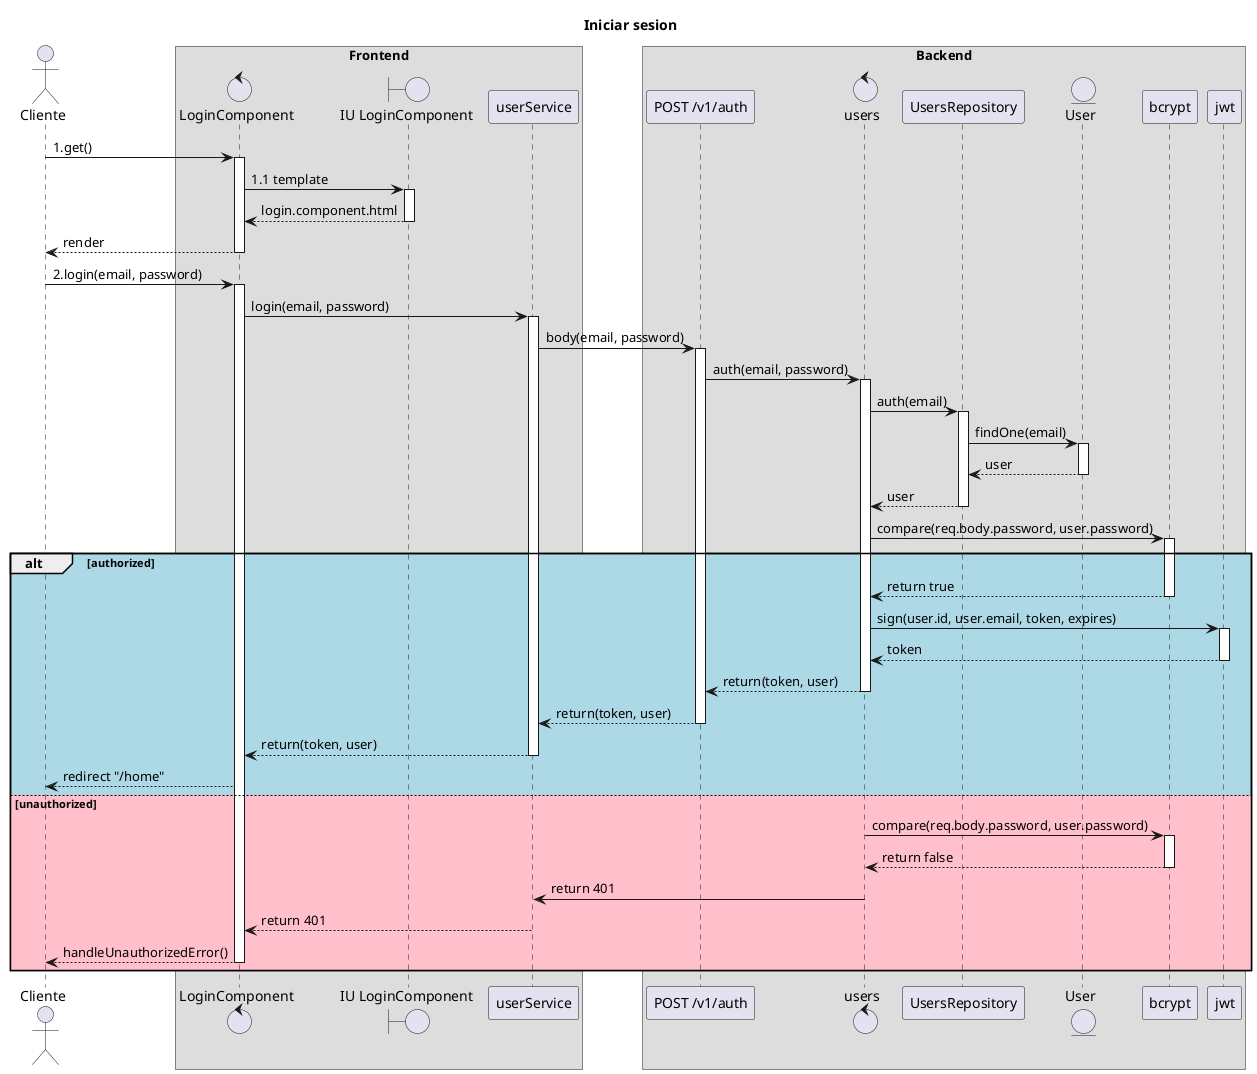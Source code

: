 @startuml
title Iniciar sesion
actor Cliente
box "Frontend"
control LoginComponent
boundary "IU LoginComponent"
Cliente-> LoginComponent: 1.get()
activate LoginComponent
LoginComponent->"IU LoginComponent": 1.1 template
activate "IU LoginComponent"
"IU LoginComponent"-->LoginComponent: login.component.html
deactivate "IU LoginComponent"
LoginComponent-->Cliente: render
deactivate LoginComponent
Cliente-> LoginComponent: 2.login(email, password)
activate LoginComponent
LoginComponent->userService:login(email, password)
activate userService
end box
box "Backend"
userService->"POST /v1/auth": body(email, password)
activate "POST /v1/auth"
control users
"POST /v1/auth"->users: auth(email, password)
activate users
users->UsersRepository: auth(email)
activate UsersRepository
entity User
UsersRepository->User: findOne(email)
activate User
User-->"UsersRepository": user
deactivate User
UsersRepository-->users: user
deactivate UsersRepository
users->"bcrypt": compare(req.body.password, user.password)
alt #LightBlue authorized
    activate bcrypt
    bcrypt-->users: return true
    deactivate bcrypt
    users->jwt: sign(user.id, user.email, token, expires)
    activate jwt
    jwt-->users: token
    deactivate jwt
    end box
    users-->"POST /v1/auth": return(token, user)
    deactivate users
    "POST /v1/auth"-->userService: return(token, user)
    deactivate "POST /v1/auth"
    userService-->LoginComponent: return(token, user)
    deactivate userService
    LoginComponent-->"Cliente": redirect "/home"
else #Pink unauthorized
users->"bcrypt": compare(req.body.password, user.password)
    activate bcrypt
    bcrypt-->users: return false
    deactivate bcrypt
    users->userService: return 401
    userService-->LoginComponent: return 401
    LoginComponent-->"Cliente": handleUnauthorizedError()
    deactivate LoginComponent

end

@enduml